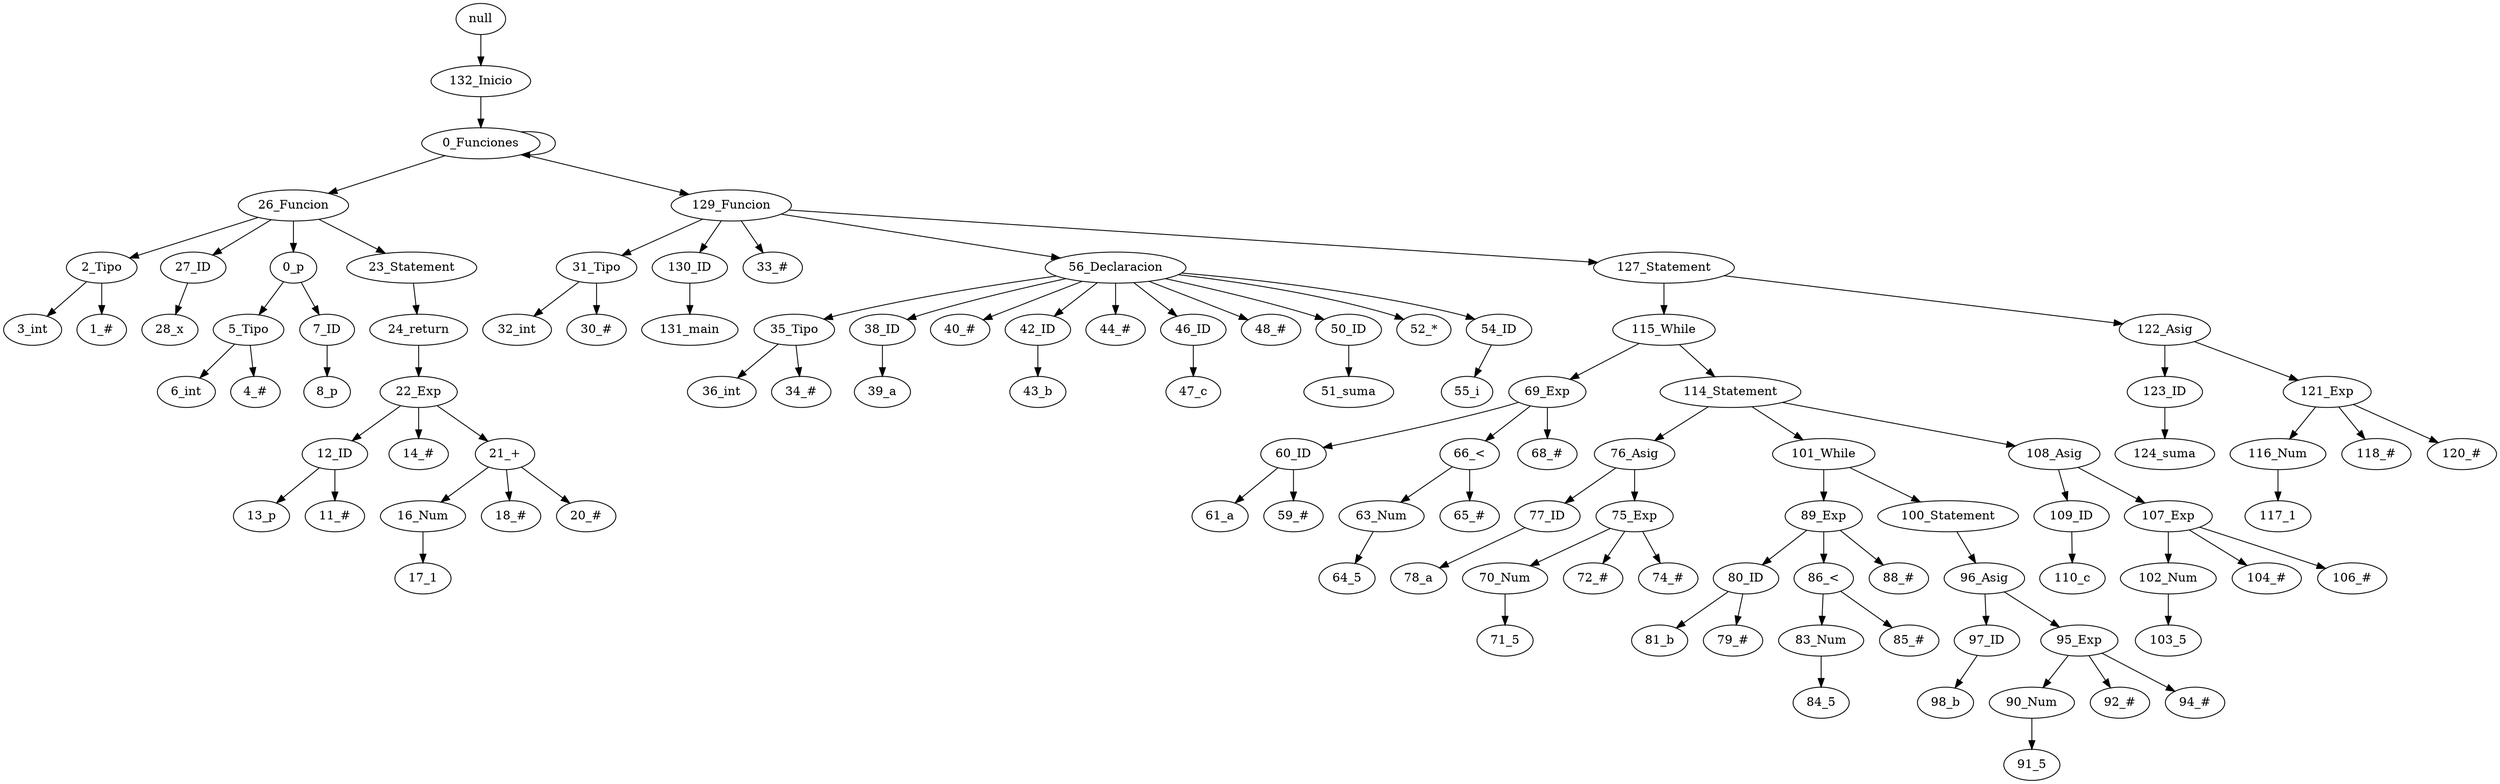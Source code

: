 digraph {
"null" -> "132_Inicio";
"132_Inicio" -> "0_Funciones";
"0_Funciones" -> "0_Funciones";
"0_Funciones" -> "26_Funcion";
"26_Funcion" -> "2_Tipo";
"2_Tipo" -> "3_int";
"2_Tipo" -> "1_#";
"26_Funcion" -> "27_ID";
"27_ID" -> "28_x";
"26_Funcion" -> "0_p";
"0_p" -> "5_Tipo";
"5_Tipo" -> "6_int";
"5_Tipo" -> "4_#";
"0_p" -> "7_ID";
"7_ID" -> "8_p";
"26_Funcion" -> "23_Statement";
"23_Statement" -> "24_return";
"24_return" -> "22_Exp";
"22_Exp" -> "12_ID";
"12_ID" -> "13_p";
"12_ID" -> "11_#";
"22_Exp" -> "14_#";
"22_Exp" -> "21_+";
"21_+" -> "16_Num";
"16_Num" -> "17_1";
"21_+" -> "18_#";
"21_+" -> "20_#";
"0_Funciones" -> "129_Funcion";
"129_Funcion" -> "31_Tipo";
"31_Tipo" -> "32_int";
"31_Tipo" -> "30_#";
"129_Funcion" -> "130_ID";
"130_ID" -> "131_main";
"129_Funcion" -> "33_#";
"129_Funcion" -> "56_Declaracion";
"56_Declaracion" -> "35_Tipo";
"35_Tipo" -> "36_int";
"35_Tipo" -> "34_#";
"56_Declaracion" -> "38_ID";
"38_ID" -> "39_a";
"56_Declaracion" -> "40_#";
"56_Declaracion" -> "42_ID";
"42_ID" -> "43_b";
"56_Declaracion" -> "44_#";
"56_Declaracion" -> "46_ID";
"46_ID" -> "47_c";
"56_Declaracion" -> "48_#";
"56_Declaracion" -> "50_ID";
"50_ID" -> "51_suma";
"56_Declaracion" -> "52_*";
"56_Declaracion" -> "54_ID";
"54_ID" -> "55_i";
"129_Funcion" -> "127_Statement";
"127_Statement" -> "115_While";
"115_While" -> "69_Exp";
"69_Exp" -> "60_ID";
"60_ID" -> "61_a";
"60_ID" -> "59_#";
"69_Exp" -> "66_<";
"66_<" -> "63_Num";
"63_Num" -> "64_5";
"66_<" -> "65_#";
"69_Exp" -> "68_#";
"115_While" -> "114_Statement";
"114_Statement" -> "76_Asig";
"76_Asig" -> "77_ID";
"77_ID" -> "78_a";
"76_Asig" -> "75_Exp";
"75_Exp" -> "70_Num";
"70_Num" -> "71_5";
"75_Exp" -> "72_#";
"75_Exp" -> "74_#";
"114_Statement" -> "101_While";
"101_While" -> "89_Exp";
"89_Exp" -> "80_ID";
"80_ID" -> "81_b";
"80_ID" -> "79_#";
"89_Exp" -> "86_<";
"86_<" -> "83_Num";
"83_Num" -> "84_5";
"86_<" -> "85_#";
"89_Exp" -> "88_#";
"101_While" -> "100_Statement";
"100_Statement" -> "96_Asig";
"96_Asig" -> "97_ID";
"97_ID" -> "98_b";
"96_Asig" -> "95_Exp";
"95_Exp" -> "90_Num";
"90_Num" -> "91_5";
"95_Exp" -> "92_#";
"95_Exp" -> "94_#";
"114_Statement" -> "108_Asig";
"108_Asig" -> "109_ID";
"109_ID" -> "110_c";
"108_Asig" -> "107_Exp";
"107_Exp" -> "102_Num";
"102_Num" -> "103_5";
"107_Exp" -> "104_#";
"107_Exp" -> "106_#";
"127_Statement" -> "122_Asig";
"122_Asig" -> "123_ID";
"123_ID" -> "124_suma";
"122_Asig" -> "121_Exp";
"121_Exp" -> "116_Num";
"116_Num" -> "117_1";
"121_Exp" -> "118_#";
"121_Exp" -> "120_#";
}